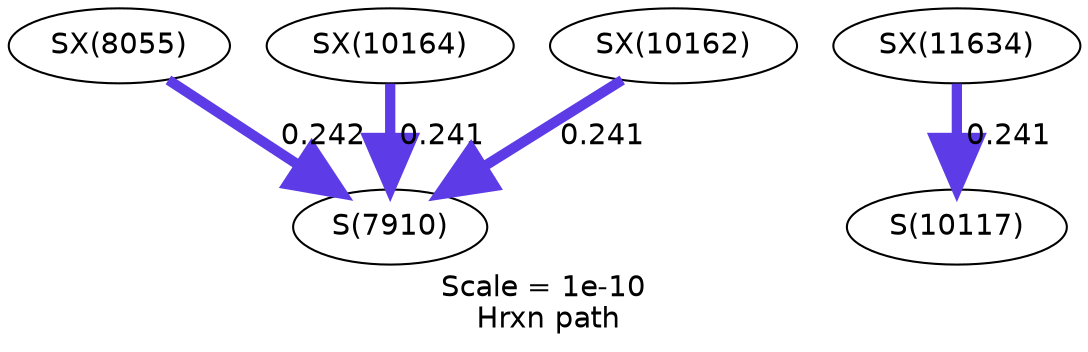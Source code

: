 digraph reaction_paths {
center=1;
s42 -> s24[fontname="Helvetica", style="setlinewidth(4.93)", arrowsize=2.46, color="0.7, 0.742, 0.9"
, label=" 0.242"];
s45 -> s24[fontname="Helvetica", style="setlinewidth(4.93)", arrowsize=2.46, color="0.7, 0.741, 0.9"
, label=" 0.241"];
s44 -> s24[fontname="Helvetica", style="setlinewidth(4.93)", arrowsize=2.46, color="0.7, 0.741, 0.9"
, label=" 0.241"];
s46 -> s25[fontname="Helvetica", style="setlinewidth(4.93)", arrowsize=2.46, color="0.7, 0.741, 0.9"
, label=" 0.241"];
s24 [ fontname="Helvetica", label="S(7910)"];
s25 [ fontname="Helvetica", label="S(10117)"];
s42 [ fontname="Helvetica", label="SX(8055)"];
s44 [ fontname="Helvetica", label="SX(10162)"];
s45 [ fontname="Helvetica", label="SX(10164)"];
s46 [ fontname="Helvetica", label="SX(11634)"];
 label = "Scale = 1e-10\l Hrxn path";
 fontname = "Helvetica";
}
